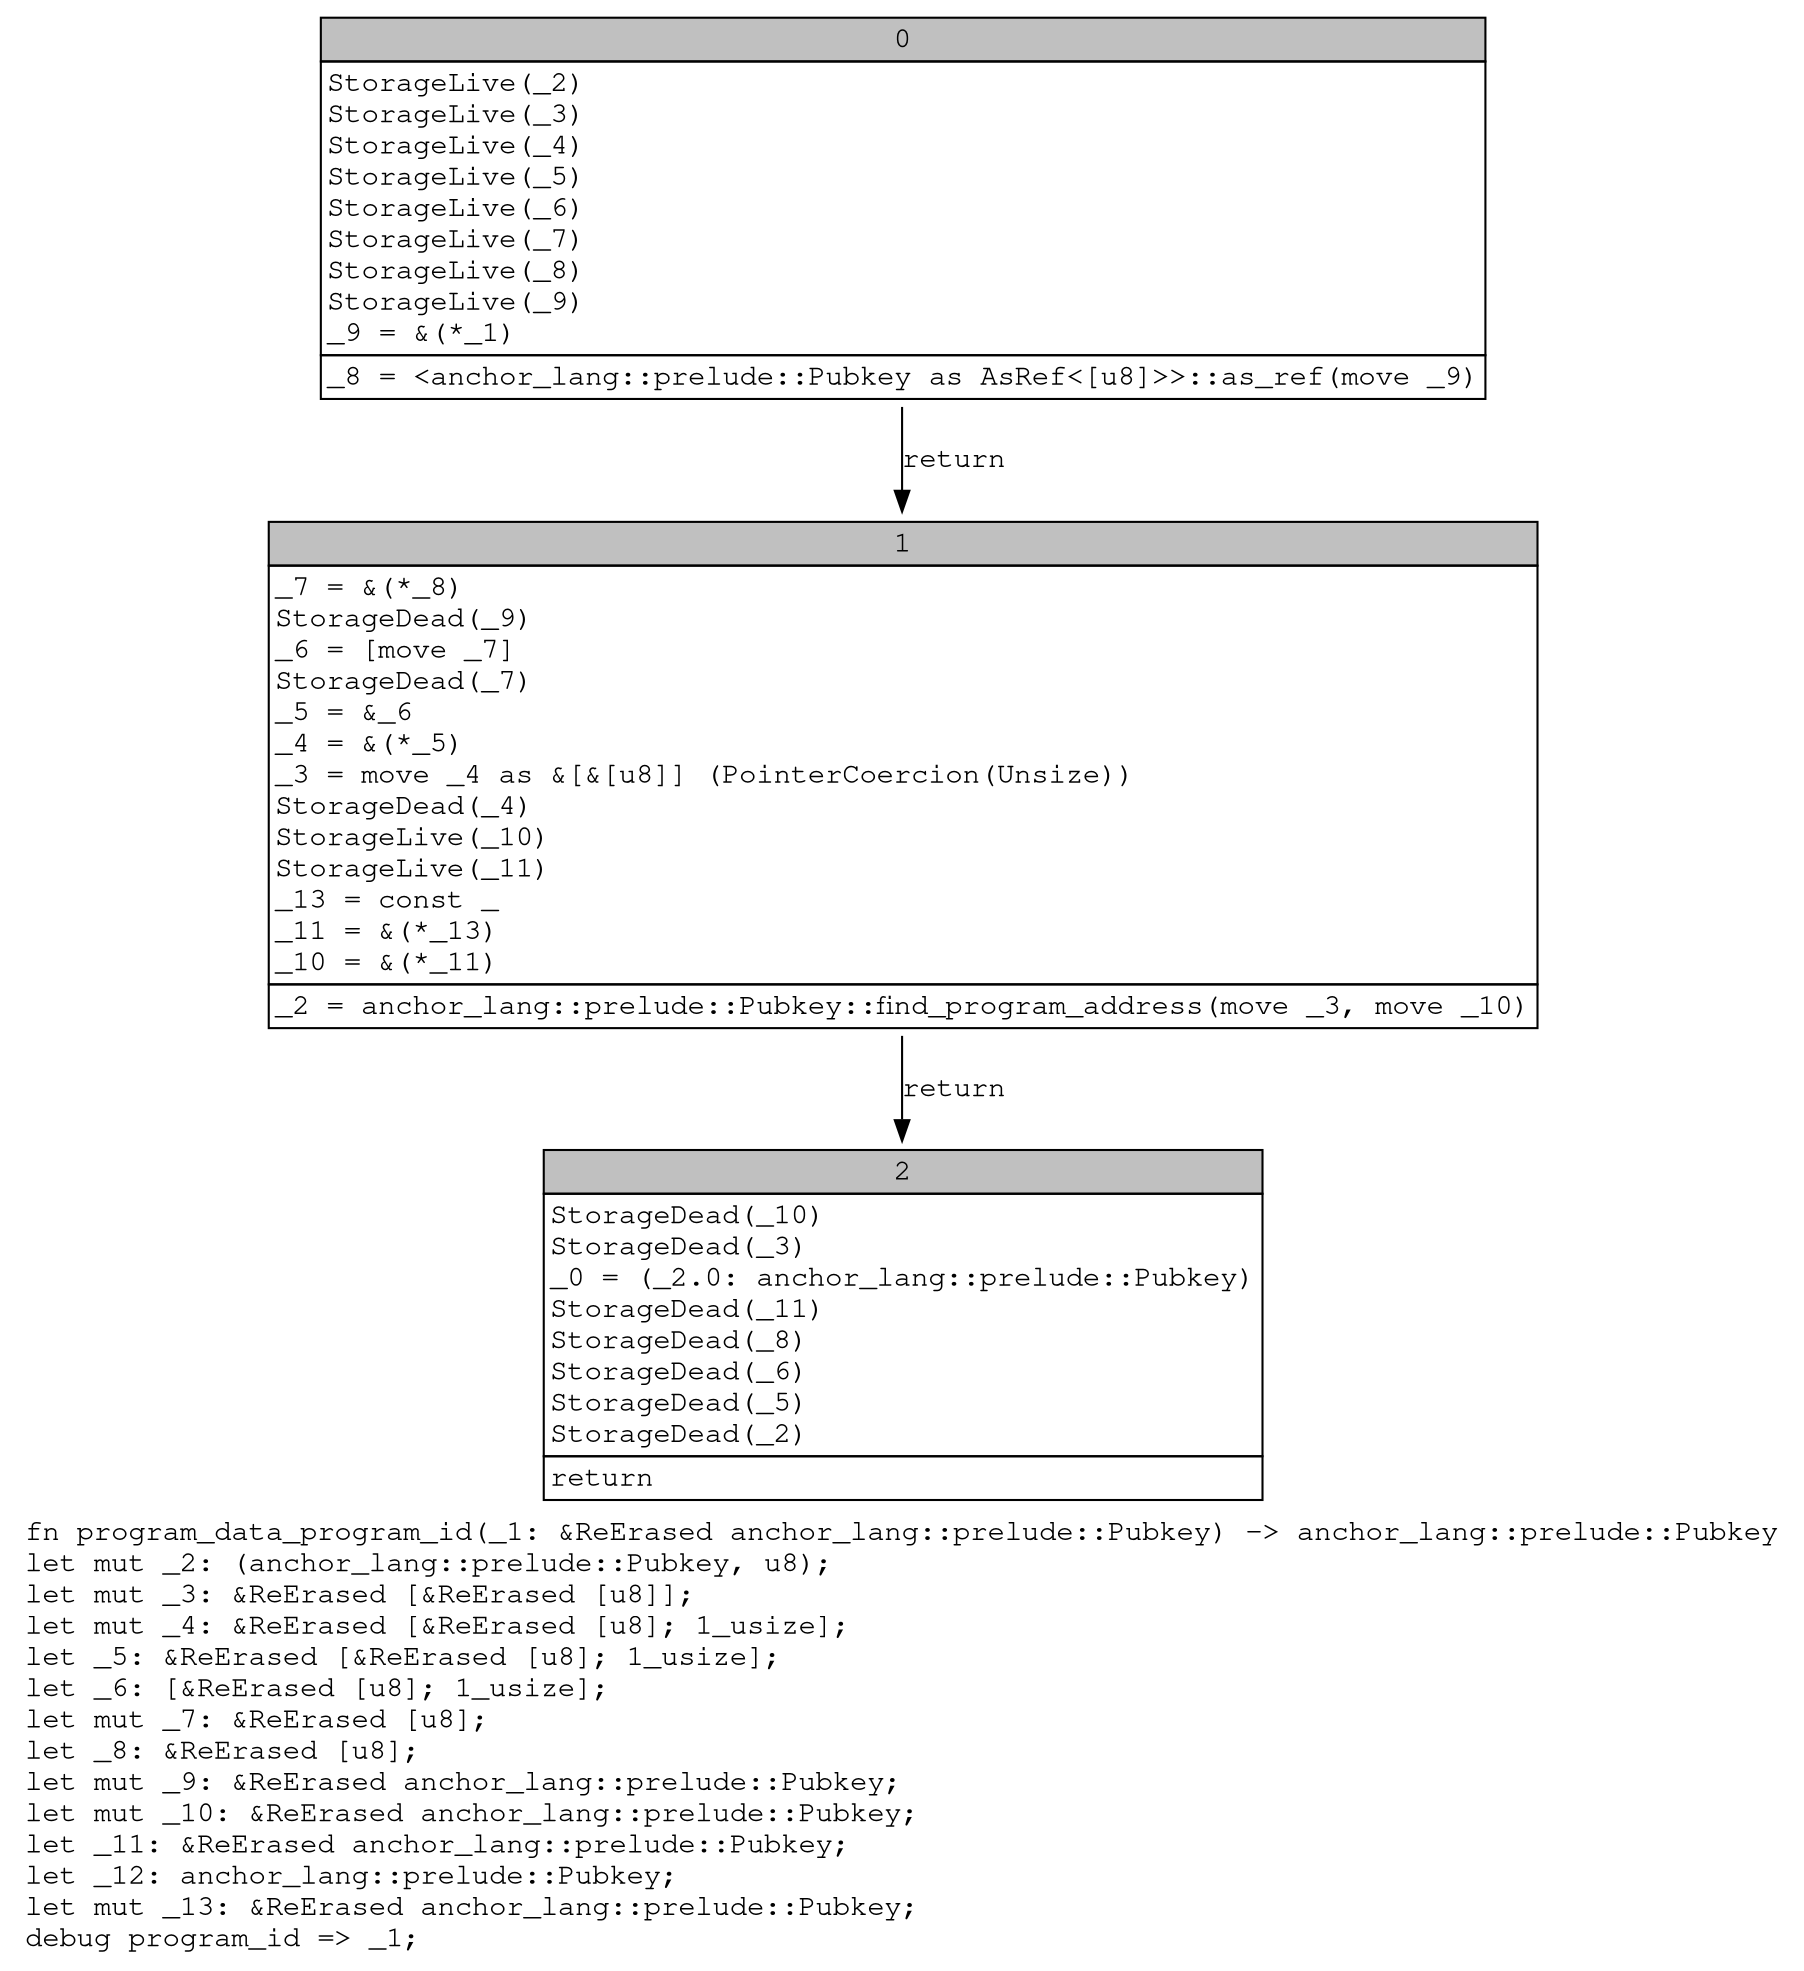 digraph Mir_0_2764 {
    graph [fontname="Courier, monospace"];
    node [fontname="Courier, monospace"];
    edge [fontname="Courier, monospace"];
    label=<fn program_data_program_id(_1: &amp;ReErased anchor_lang::prelude::Pubkey) -&gt; anchor_lang::prelude::Pubkey<br align="left"/>let mut _2: (anchor_lang::prelude::Pubkey, u8);<br align="left"/>let mut _3: &amp;ReErased [&amp;ReErased [u8]];<br align="left"/>let mut _4: &amp;ReErased [&amp;ReErased [u8]; 1_usize];<br align="left"/>let _5: &amp;ReErased [&amp;ReErased [u8]; 1_usize];<br align="left"/>let _6: [&amp;ReErased [u8]; 1_usize];<br align="left"/>let mut _7: &amp;ReErased [u8];<br align="left"/>let _8: &amp;ReErased [u8];<br align="left"/>let mut _9: &amp;ReErased anchor_lang::prelude::Pubkey;<br align="left"/>let mut _10: &amp;ReErased anchor_lang::prelude::Pubkey;<br align="left"/>let _11: &amp;ReErased anchor_lang::prelude::Pubkey;<br align="left"/>let _12: anchor_lang::prelude::Pubkey;<br align="left"/>let mut _13: &amp;ReErased anchor_lang::prelude::Pubkey;<br align="left"/>debug program_id =&gt; _1;<br align="left"/>>;
    bb0__0_2764 [shape="none", label=<<table border="0" cellborder="1" cellspacing="0"><tr><td bgcolor="gray" align="center" colspan="1">0</td></tr><tr><td align="left" balign="left">StorageLive(_2)<br/>StorageLive(_3)<br/>StorageLive(_4)<br/>StorageLive(_5)<br/>StorageLive(_6)<br/>StorageLive(_7)<br/>StorageLive(_8)<br/>StorageLive(_9)<br/>_9 = &amp;(*_1)<br/></td></tr><tr><td align="left">_8 = &lt;anchor_lang::prelude::Pubkey as AsRef&lt;[u8]&gt;&gt;::as_ref(move _9)</td></tr></table>>];
    bb1__0_2764 [shape="none", label=<<table border="0" cellborder="1" cellspacing="0"><tr><td bgcolor="gray" align="center" colspan="1">1</td></tr><tr><td align="left" balign="left">_7 = &amp;(*_8)<br/>StorageDead(_9)<br/>_6 = [move _7]<br/>StorageDead(_7)<br/>_5 = &amp;_6<br/>_4 = &amp;(*_5)<br/>_3 = move _4 as &amp;[&amp;[u8]] (PointerCoercion(Unsize))<br/>StorageDead(_4)<br/>StorageLive(_10)<br/>StorageLive(_11)<br/>_13 = const _<br/>_11 = &amp;(*_13)<br/>_10 = &amp;(*_11)<br/></td></tr><tr><td align="left">_2 = anchor_lang::prelude::Pubkey::find_program_address(move _3, move _10)</td></tr></table>>];
    bb2__0_2764 [shape="none", label=<<table border="0" cellborder="1" cellspacing="0"><tr><td bgcolor="gray" align="center" colspan="1">2</td></tr><tr><td align="left" balign="left">StorageDead(_10)<br/>StorageDead(_3)<br/>_0 = (_2.0: anchor_lang::prelude::Pubkey)<br/>StorageDead(_11)<br/>StorageDead(_8)<br/>StorageDead(_6)<br/>StorageDead(_5)<br/>StorageDead(_2)<br/></td></tr><tr><td align="left">return</td></tr></table>>];
    bb0__0_2764 -> bb1__0_2764 [label="return"];
    bb1__0_2764 -> bb2__0_2764 [label="return"];
}
